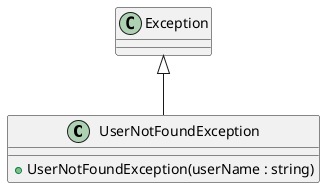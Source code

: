 @startuml UserNotFoundException
class UserNotFoundException  {
    + UserNotFoundException(userName : string)
}
Exception <|-- UserNotFoundException
@enduml